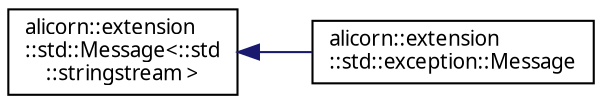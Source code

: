 digraph "Иерархия классов. Графический вид."
{
 // INTERACTIVE_SVG=YES
  edge [fontname="Verdana",fontsize="10",labelfontname="Verdana",labelfontsize="10"];
  node [fontname="Verdana",fontsize="10",shape=record];
  rankdir="LR";
  Node1 [label="alicorn::extension\l::std::Message\<::std\l::stringstream \>",height=0.2,width=0.4,color="black", fillcolor="white", style="filled",URL="$a00110.html"];
  Node1 -> Node2 [dir="back",color="midnightblue",fontsize="10",style="solid",fontname="Verdana"];
  Node2 [label="alicorn::extension\l::std::exception::Message",height=0.2,width=0.4,color="black", fillcolor="white", style="filled",URL="$a00109.html",tooltip="Класс входит в Проект Std   Вспомогательный класс для формирования сообщения. "];
}
